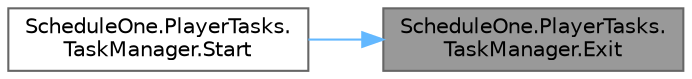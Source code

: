digraph "ScheduleOne.PlayerTasks.TaskManager.Exit"
{
 // LATEX_PDF_SIZE
  bgcolor="transparent";
  edge [fontname=Helvetica,fontsize=10,labelfontname=Helvetica,labelfontsize=10];
  node [fontname=Helvetica,fontsize=10,shape=box,height=0.2,width=0.4];
  rankdir="RL";
  Node1 [id="Node000001",label="ScheduleOne.PlayerTasks.\lTaskManager.Exit",height=0.2,width=0.4,color="gray40", fillcolor="grey60", style="filled", fontcolor="black",tooltip=" "];
  Node1 -> Node2 [id="edge1_Node000001_Node000002",dir="back",color="steelblue1",style="solid",tooltip=" "];
  Node2 [id="Node000002",label="ScheduleOne.PlayerTasks.\lTaskManager.Start",height=0.2,width=0.4,color="grey40", fillcolor="white", style="filled",URL="$class_schedule_one_1_1_player_tasks_1_1_task_manager.html#a9d9b12ed4854310d46d85d2889c99a84",tooltip=" "];
}
